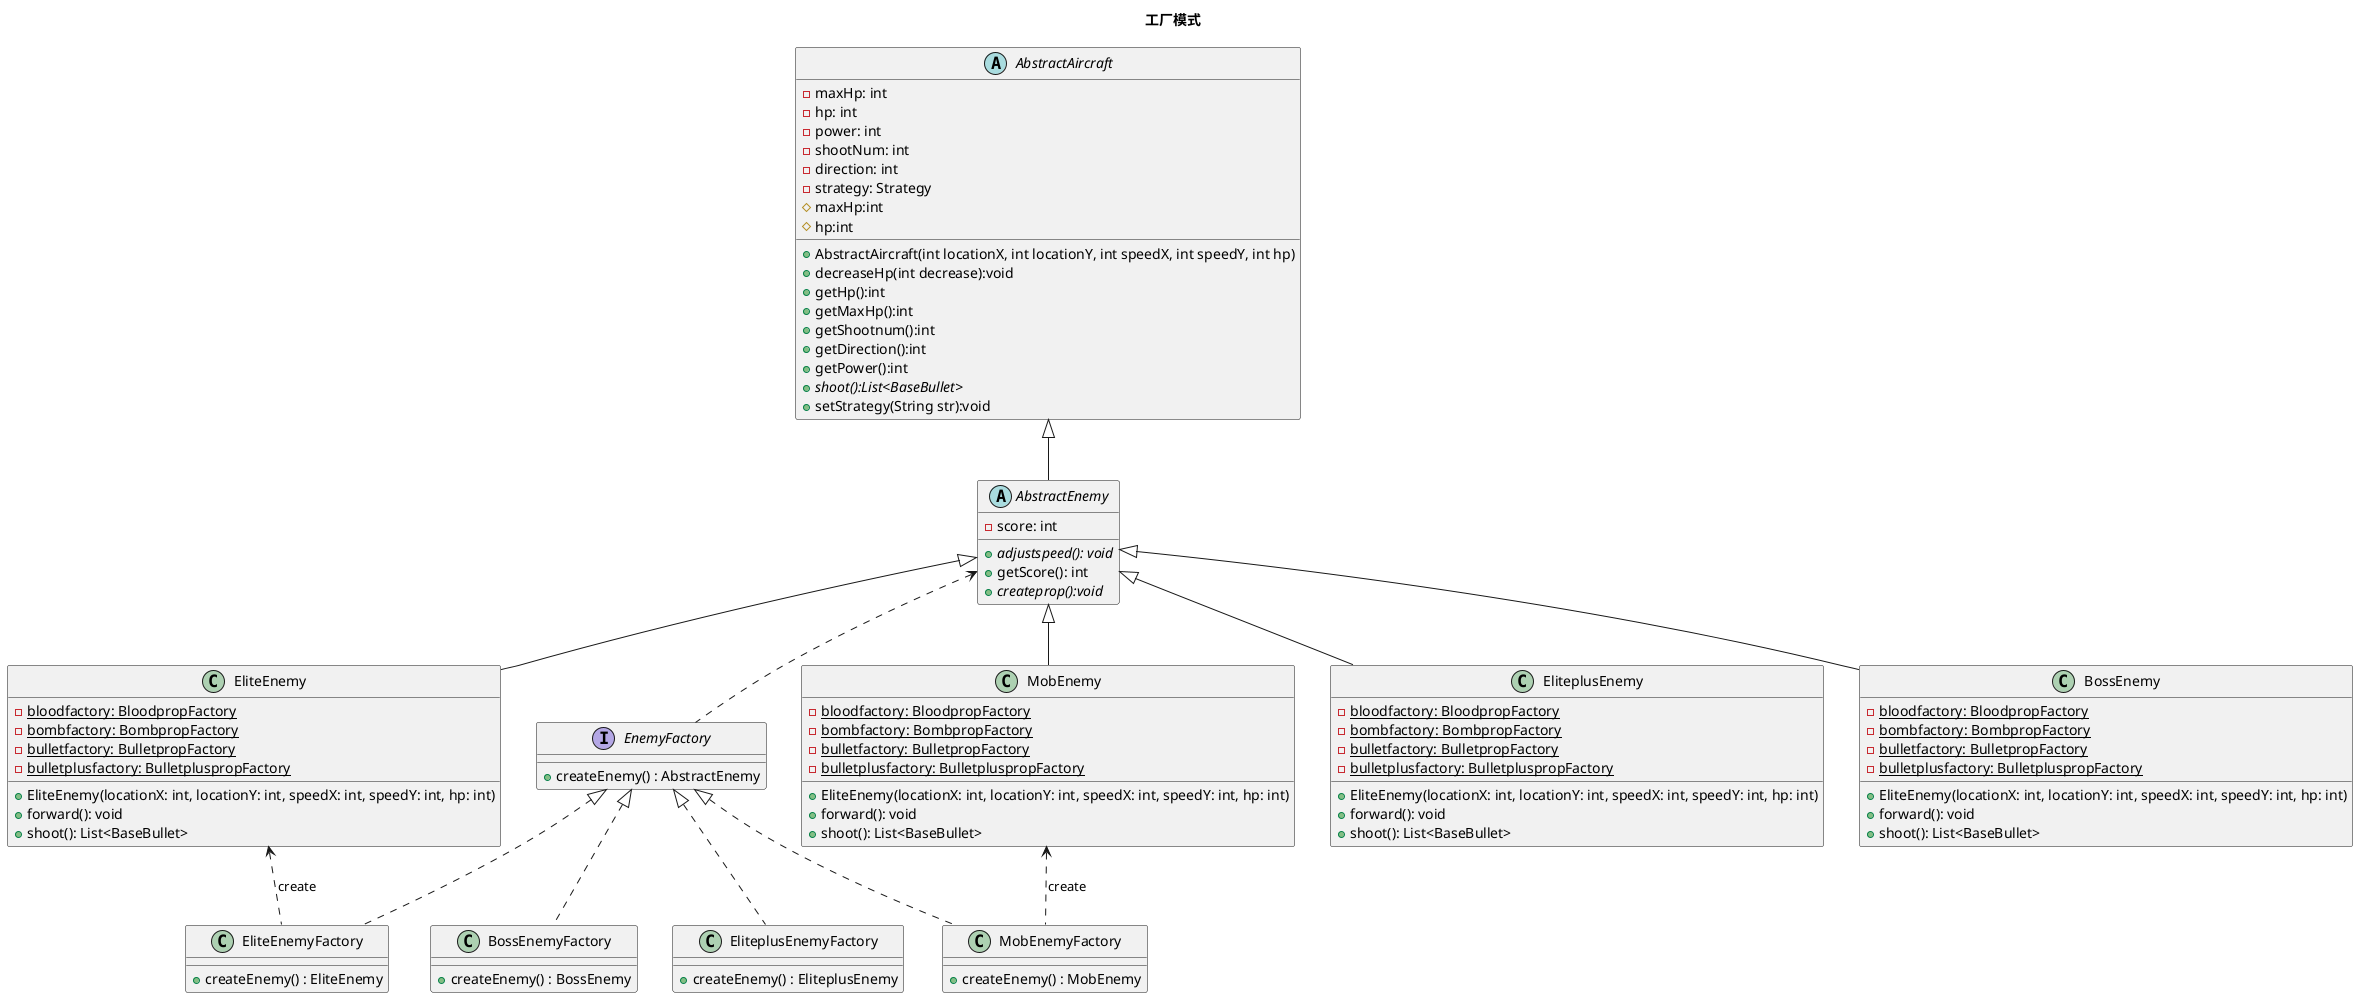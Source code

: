 @startuml
'https://plantuml.com/class-diagram
title 工厂模式
abstract class AbstractAircraft
{
    -maxHp: int
    -hp: int
    -power: int
    -shootNum: int
    -direction: int
    -strategy: Strategy
	# maxHp:int
    # hp:int
    + AbstractAircraft(int locationX, int locationY, int speedX, int speedY, int hp)
    + decreaseHp(int decrease):void
    + getHp():int
    + getMaxHp():int
    + getShootnum():int
    +getDirection():int
    + getPower():int
    + {abstract} shoot():List<BaseBullet>
    + setStrategy(String str):void
 }

abstract class AbstractEnemy extends AbstractAircraft {
  - score: int
  + {abstract}adjustspeed(): void
  + getScore(): int
  + {abstract} createprop():void
}

class EliteEnemy extends AbstractEnemy {
    -{static}bloodfactory: BloodpropFactory
    -{static}bombfactory: BombpropFactory
    -{static}bulletfactory: BulletpropFactory
    -{static}bulletplusfactory: BulletpluspropFactory
  + EliteEnemy(locationX: int, locationY: int, speedX: int, speedY: int, hp: int)
  + forward(): void
  + shoot(): List<BaseBullet>
}
class EliteplusEnemy extends AbstractEnemy {
    -{static}bloodfactory: BloodpropFactory
    -{static}bombfactory: BombpropFactory
    -{static}bulletfactory: BulletpropFactory
    -{static}bulletplusfactory: BulletpluspropFactory
  + EliteEnemy(locationX: int, locationY: int, speedX: int, speedY: int, hp: int)
  + forward(): void
  + shoot(): List<BaseBullet>
}
class MobEnemy extends AbstractEnemy {
    -{static}bloodfactory: BloodpropFactory
    -{static}bombfactory: BombpropFactory
    -{static}bulletfactory: BulletpropFactory
    -{static}bulletplusfactory: BulletpluspropFactory
  + EliteEnemy(locationX: int, locationY: int, speedX: int, speedY: int, hp: int)
  + forward(): void
  + shoot(): List<BaseBullet>
}

class BossEnemy extends AbstractEnemy{
-{static}bloodfactory: BloodpropFactory
    -{static}bombfactory: BombpropFactory
    -{static}bulletfactory: BulletpropFactory
    -{static}bulletplusfactory: BulletpluspropFactory
  + EliteEnemy(locationX: int, locationY: int, speedX: int, speedY: int, hp: int)
  + forward(): void
  + shoot(): List<BaseBullet>
}

interface EnemyFactory {
    +createEnemy() : AbstractEnemy
}
class EliteEnemyFactory implements EnemyFactory{
    +createEnemy() : EliteEnemy
}
class MobEnemyFactory implements EnemyFactory{
    +createEnemy() : MobEnemy
}
class EliteplusEnemyFactory implements EnemyFactory{
    +createEnemy() : EliteplusEnemy
}
class BossEnemyFactory implements EnemyFactory{
    +createEnemy() : BossEnemy
}
AbstractEnemy<..EnemyFactory
EliteEnemy<.. EliteEnemyFactory:create
MobEnemy<.. MobEnemyFactory:create
@enduml